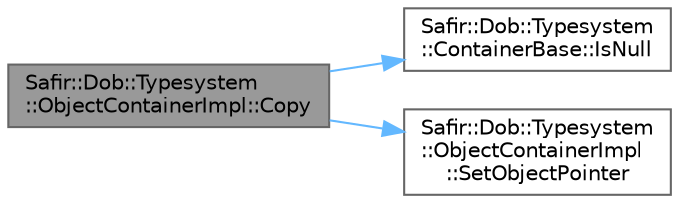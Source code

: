 digraph "Safir::Dob::Typesystem::ObjectContainerImpl::Copy"
{
 // LATEX_PDF_SIZE
  bgcolor="transparent";
  edge [fontname=Helvetica,fontsize=10,labelfontname=Helvetica,labelfontsize=10];
  node [fontname=Helvetica,fontsize=10,shape=box,height=0.2,width=0.4];
  rankdir="LR";
  Node1 [label="Safir::Dob::Typesystem\l::ObjectContainerImpl::Copy",height=0.2,width=0.4,color="gray40", fillcolor="grey60", style="filled", fontcolor="black",tooltip="Virtual assignment."];
  Node1 -> Node2 [color="steelblue1",style="solid"];
  Node2 [label="Safir::Dob::Typesystem\l::ContainerBase::IsNull",height=0.2,width=0.4,color="grey40", fillcolor="white", style="filled",URL="$a01399.html#ad263469929db9104b47aab4eb19ecacd",tooltip="Is the container set to null?"];
  Node1 -> Node3 [color="steelblue1",style="solid"];
  Node3 [label="Safir::Dob::Typesystem\l::ObjectContainerImpl\l::SetObjectPointer",height=0.2,width=0.4,color="grey40", fillcolor="white", style="filled",URL="$a01507.html#a093ee933cac0a5042d0adc68162d64f4",tooltip="Set the smart pointer in the container."];
}
